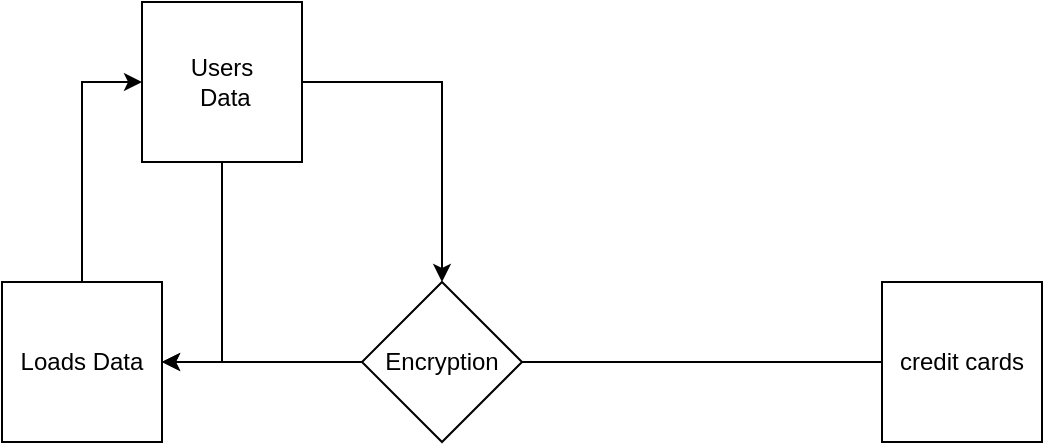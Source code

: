 <mxfile version="21.5.0" type="github">
  <diagram name="Page-1" id="0efn9iRxEQWF4mG1pysl">
    <mxGraphModel dx="880" dy="495" grid="1" gridSize="10" guides="1" tooltips="1" connect="1" arrows="1" fold="1" page="1" pageScale="1" pageWidth="827" pageHeight="1169" math="0" shadow="0">
      <root>
        <mxCell id="0" />
        <mxCell id="1" parent="0" />
        <mxCell id="URaaKCkhSCGHimO-XrNB-3" style="edgeStyle=orthogonalEdgeStyle;rounded=0;orthogonalLoop=1;jettySize=auto;html=1;entryX=0;entryY=0.5;entryDx=0;entryDy=0;" edge="1" parent="1" source="URaaKCkhSCGHimO-XrNB-1" target="URaaKCkhSCGHimO-XrNB-2">
          <mxGeometry relative="1" as="geometry" />
        </mxCell>
        <mxCell id="URaaKCkhSCGHimO-XrNB-1" value="Loads Data&lt;br&gt;" style="whiteSpace=wrap;html=1;aspect=fixed;" vertex="1" parent="1">
          <mxGeometry x="220" y="160" width="80" height="80" as="geometry" />
        </mxCell>
        <mxCell id="URaaKCkhSCGHimO-XrNB-4" style="edgeStyle=orthogonalEdgeStyle;rounded=0;orthogonalLoop=1;jettySize=auto;html=1;entryX=1;entryY=0.5;entryDx=0;entryDy=0;" edge="1" parent="1" source="URaaKCkhSCGHimO-XrNB-2" target="URaaKCkhSCGHimO-XrNB-1">
          <mxGeometry relative="1" as="geometry" />
        </mxCell>
        <mxCell id="URaaKCkhSCGHimO-XrNB-10" style="edgeStyle=orthogonalEdgeStyle;rounded=0;orthogonalLoop=1;jettySize=auto;html=1;entryX=0.5;entryY=0;entryDx=0;entryDy=0;" edge="1" parent="1" source="URaaKCkhSCGHimO-XrNB-2" target="URaaKCkhSCGHimO-XrNB-8">
          <mxGeometry relative="1" as="geometry" />
        </mxCell>
        <mxCell id="URaaKCkhSCGHimO-XrNB-2" value="Users&lt;br&gt;&amp;nbsp;Data" style="whiteSpace=wrap;html=1;aspect=fixed;" vertex="1" parent="1">
          <mxGeometry x="290" y="20" width="80" height="80" as="geometry" />
        </mxCell>
        <mxCell id="URaaKCkhSCGHimO-XrNB-6" style="edgeStyle=orthogonalEdgeStyle;rounded=0;orthogonalLoop=1;jettySize=auto;html=1;" edge="1" parent="1" source="URaaKCkhSCGHimO-XrNB-5" target="URaaKCkhSCGHimO-XrNB-1">
          <mxGeometry relative="1" as="geometry" />
        </mxCell>
        <mxCell id="URaaKCkhSCGHimO-XrNB-5" value="credit cards&lt;br&gt;" style="whiteSpace=wrap;html=1;aspect=fixed;" vertex="1" parent="1">
          <mxGeometry x="660" y="160" width="80" height="80" as="geometry" />
        </mxCell>
        <mxCell id="URaaKCkhSCGHimO-XrNB-8" value="Encryption&lt;br&gt;" style="rhombus;whiteSpace=wrap;html=1;" vertex="1" parent="1">
          <mxGeometry x="400" y="160" width="80" height="80" as="geometry" />
        </mxCell>
      </root>
    </mxGraphModel>
  </diagram>
</mxfile>
